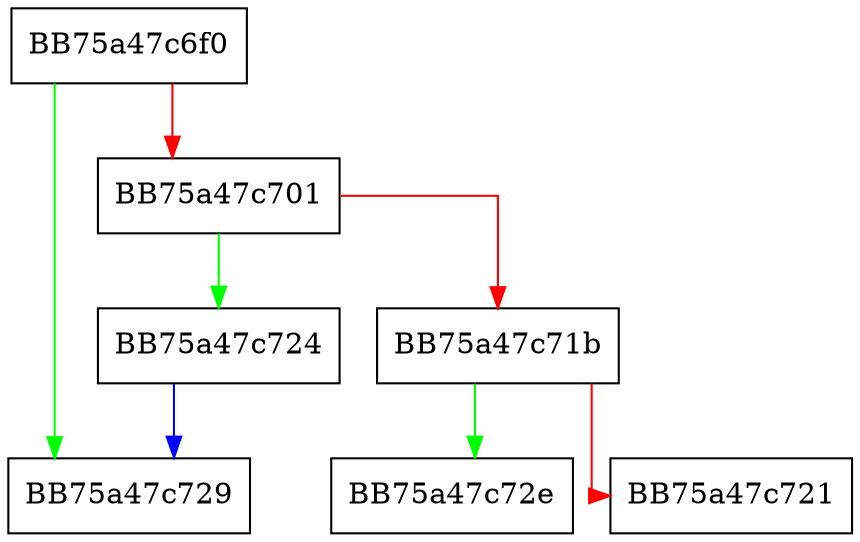 digraph sqlite3BtreeNext {
  node [shape="box"];
  graph [splines=ortho];
  BB75a47c6f0 -> BB75a47c729 [color="green"];
  BB75a47c6f0 -> BB75a47c701 [color="red"];
  BB75a47c701 -> BB75a47c724 [color="green"];
  BB75a47c701 -> BB75a47c71b [color="red"];
  BB75a47c71b -> BB75a47c72e [color="green"];
  BB75a47c71b -> BB75a47c721 [color="red"];
  BB75a47c724 -> BB75a47c729 [color="blue"];
}